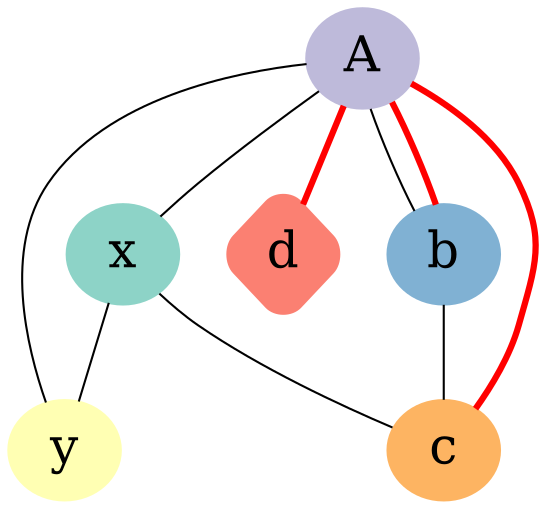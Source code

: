 graph test123 {
    graph [fontsize=24];
    edge [fontsize=24];
    node [fontsize=24, colorscheme=set312, style=filled];

    x [color=1];
    y [color=2];
    a [label = "A", color=3,];
    d [color=4,style="rounded,filled", shape=diamond]
    b [color=5];
    c [color=6];
    a -- b -- c;
    a -- {x y};
    x -- c [w=10.0];
    x -- y [w=5.0,len=3];
    edge [style="setlinewidth(3)", color=red];
    edge [len=3];
    a -- { b c d };
}